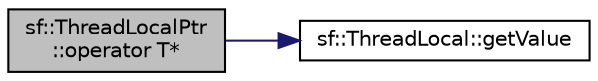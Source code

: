 digraph "sf::ThreadLocalPtr::operator T*"
{
  edge [fontname="Helvetica",fontsize="10",labelfontname="Helvetica",labelfontsize="10"];
  node [fontname="Helvetica",fontsize="10",shape=record];
  rankdir="LR";
  Node2 [label="sf::ThreadLocalPtr\l::operator T*",height=0.2,width=0.4,color="black", fillcolor="grey75", style="filled", fontcolor="black"];
  Node2 -> Node3 [color="midnightblue",fontsize="10",style="solid"];
  Node3 [label="sf::ThreadLocal::getValue",height=0.2,width=0.4,color="black", fillcolor="white", style="filled",URL="$classsf_1_1_thread_local.html#ad68823496eb065b4b695c3468fa869bc",tooltip="Retrieve the thread-specific value of the variable. "];
}
